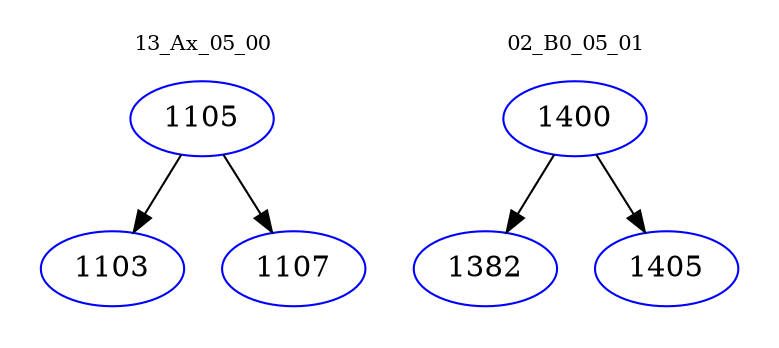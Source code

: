 digraph{
subgraph cluster_0 {
color = white
label = "13_Ax_05_00";
fontsize=10;
T0_1105 [label="1105", color="blue"]
T0_1105 -> T0_1103 [color="black"]
T0_1103 [label="1103", color="blue"]
T0_1105 -> T0_1107 [color="black"]
T0_1107 [label="1107", color="blue"]
}
subgraph cluster_1 {
color = white
label = "02_B0_05_01";
fontsize=10;
T1_1400 [label="1400", color="blue"]
T1_1400 -> T1_1382 [color="black"]
T1_1382 [label="1382", color="blue"]
T1_1400 -> T1_1405 [color="black"]
T1_1405 [label="1405", color="blue"]
}
}
